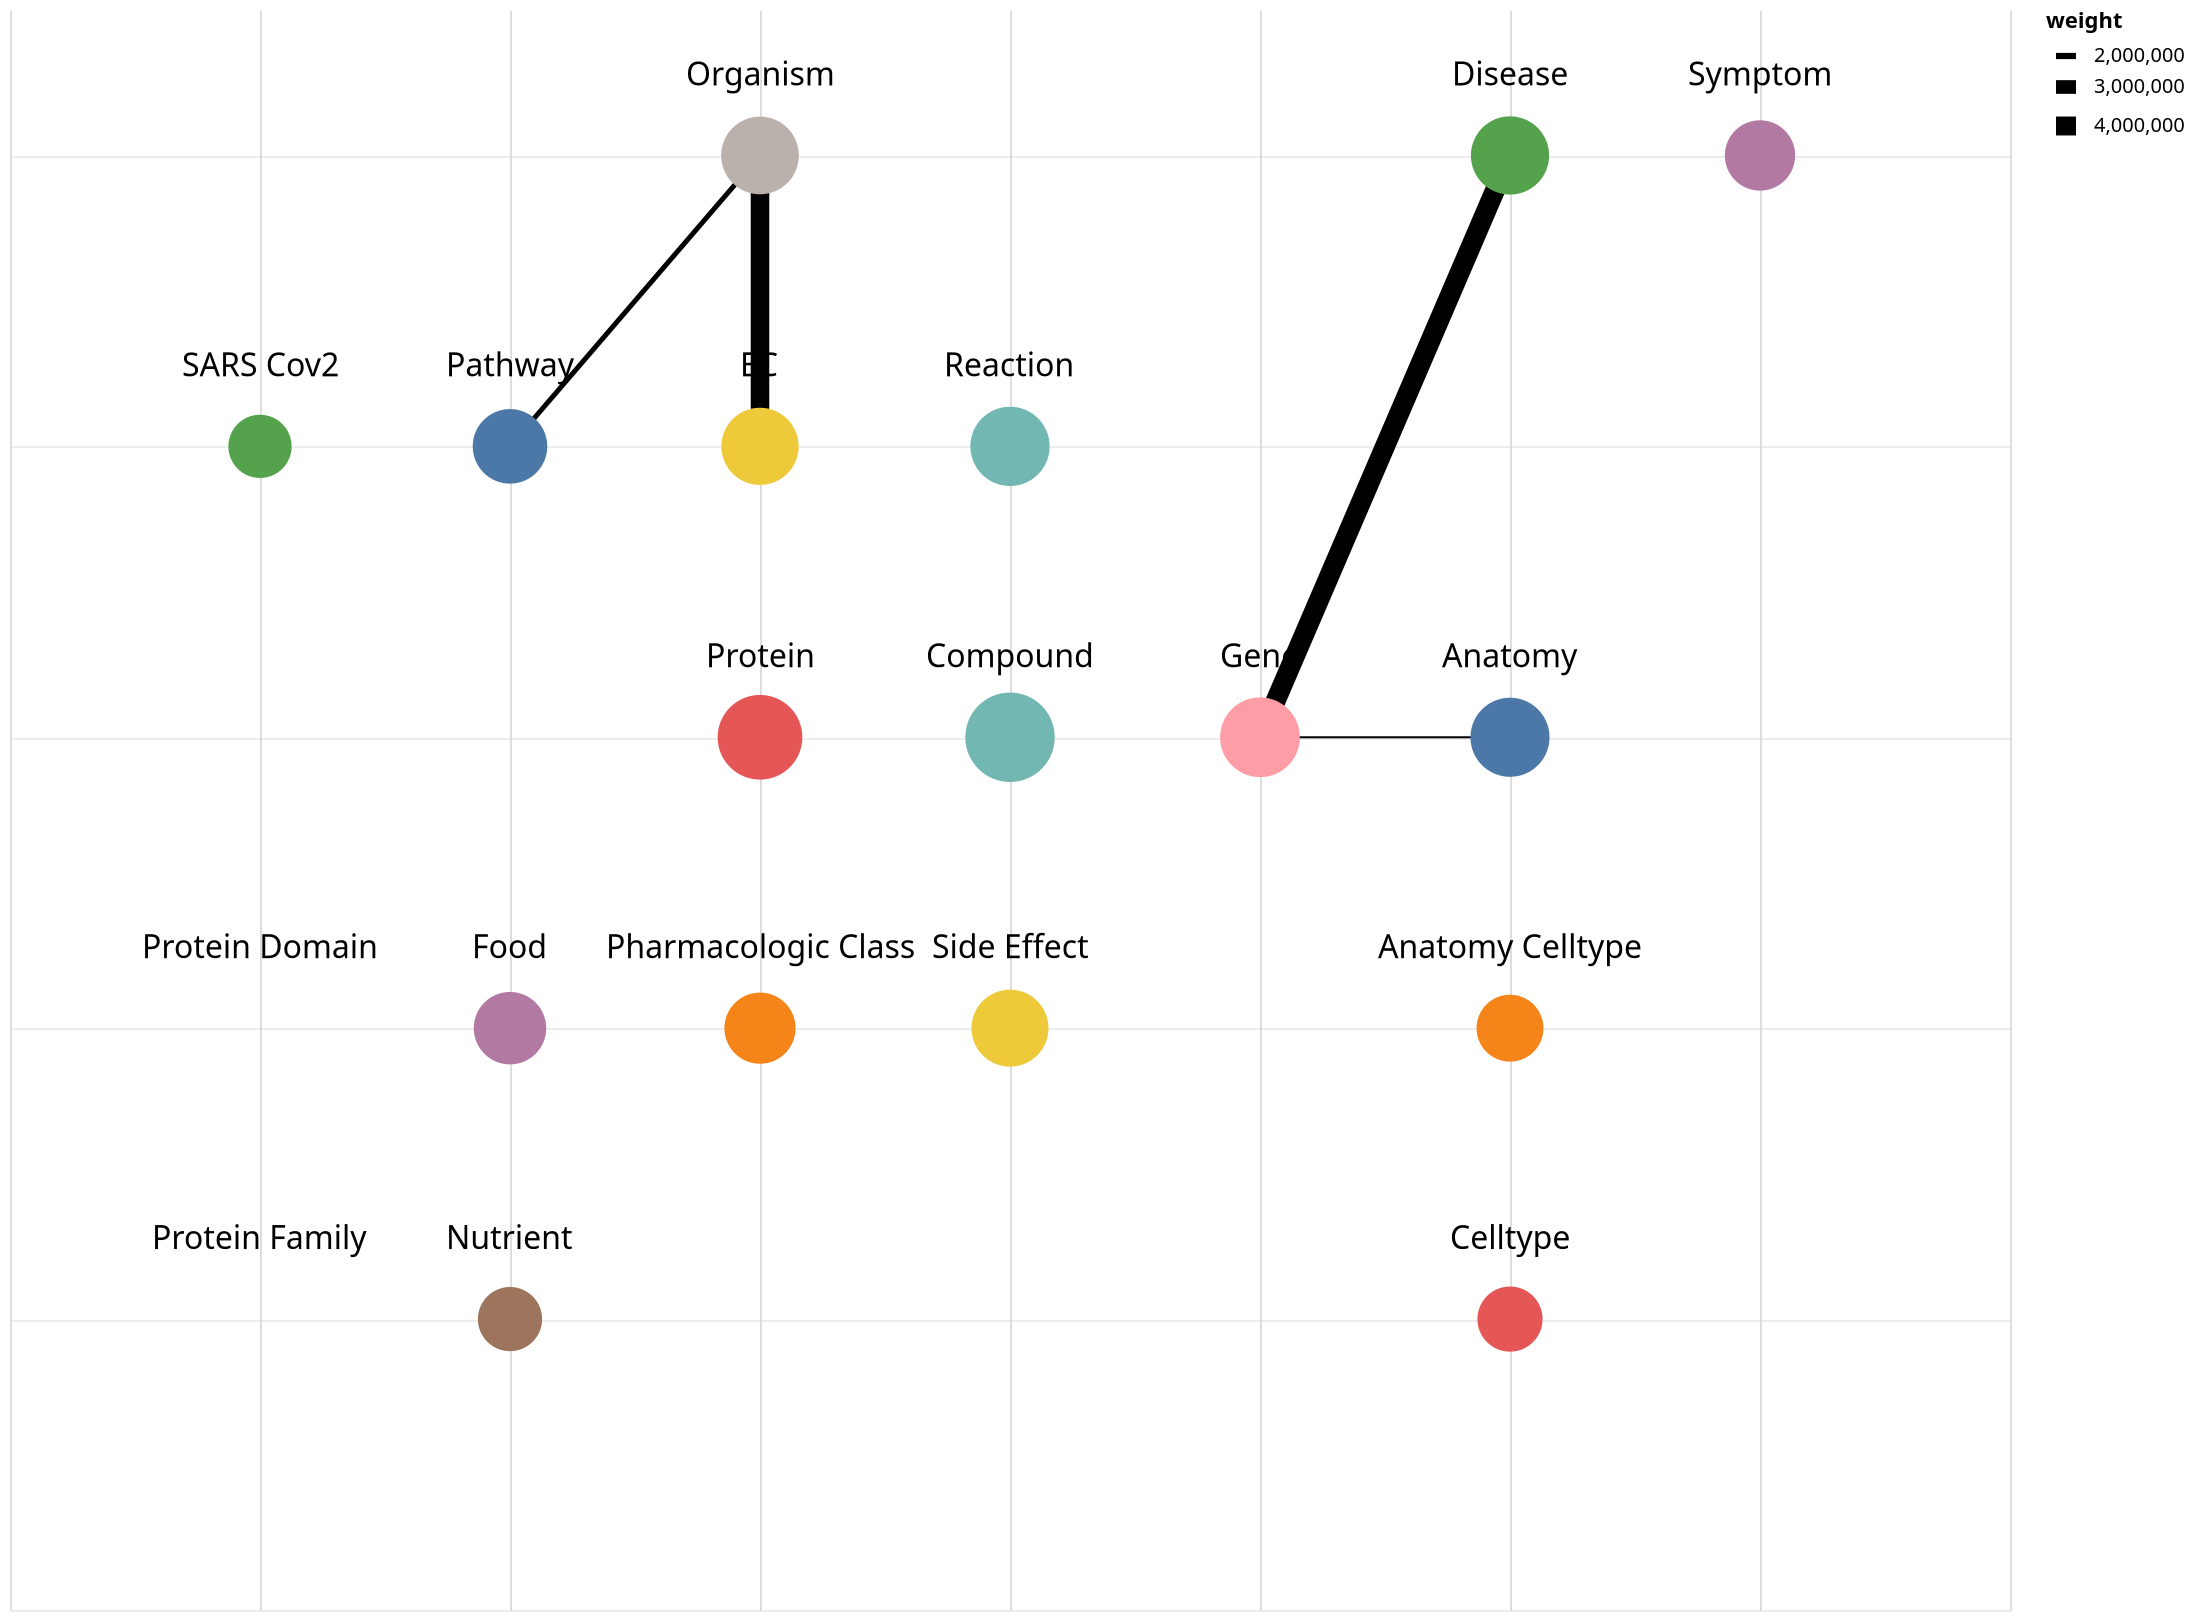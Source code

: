 {
  "$schema": "https://vega.github.io/schema/vega-lite/v5.json",
  "config": {
    "view": {
      "stroke": "transparent"
    }
  },
  "width": 1000,
  "height": 800,
  "data": {
    "values": [
      {"a": 1, "b": 1, "label": "Protein Family"}, 
      {"a": 1, "b": 2, "label": "Protein Domain"},
      {"a": 1, "b": 4, "label": "SARS Cov2", "weight": 27},
      {"a": 2, "b": 1, "label": "Nutrient", "weight": 38},
      {"a": 2, "b": 2, "label": "Food", "weight": 897},
      {"a": 2, "b": 4, "label": "Pathway", "weight": 2128},
      {"a": 3, "b": 2, "label": "Pharmacologic Class", "weight": 534},
      {"a": 3, "b": 3, "label": "Protein", "weight": 196097},
      {"a": 3, "b": 4, "label": "EC", "weight": 6682},
      {"a": 3, "b": 5, "label": "Organism", "weight": 8109},
      {"a": 4, "b": 2, "label": "Side Effect", "weight": 6061},
      {"a": 4, "b": 3, "label": "Compound", "weight": 1967305},
      {"a": 4, "b": 4, "label": "Reaction", "weight": 16320},
      {"a": 5, "b": 3, "label": "Gene", "weight": 19989},
      {"a": 6, "b": 1, "label": "Celltype", "weight": 54},
      {"a": 6, "b": 2, "label": "Anatomy Celltype", "weight": 102},
      {"a": 6, "b": 3, "label": "Anatomy", "weight": 14939},
      {"a": 6, "b": 5, "label": "Disease", "weight": 10209},
      {"a": 7, "b": 5, "label": "Symptom", "weight": 386}
    ]
  },
  "layer": [
    {
      "data": {
        "values": [
          {"a1": 5, "b1": 3, "a2": 6, "b2": 5, "edge_type": "ASSOCIATES_DaG", "weight": 4241843}, 
          {"a1": 3, "b1": 4, "a2": 3, "b2": 5, "edge_type": "INCLUDES_OiEC", "weight": 3916234},
          {"a1": 2, "b1": 4, "a2": 3, "b2": 5, "edge_type": "INCLUDES_OiPW", "weight": 1866743},
          {"a1": 6, "b1": 3, "a2": 5, "b2": 3, "edge_type": "EXPRESSES_AeG", "weight": 1585845}
        ]
      },
      "mark": {
        "type": "rule"
      },
      "encoding": {
        "x": {
          "field": "a1",
          "type": "quantitative"
        },
        "y": {
          "field": "b1",
          "type": "quantitative"
        },
        "x2": {
          "field": "a2"
        },
        "y2": {
          "field": "b2"
        },
        "strokeWidth": {
          "field": "weight",
          "scale": {
            "type": "log",
            "range": [1, 10]
          }
        },
        "tooltip": [
          {
            "field": "edge_type",
            "title": "Link type",
            "type": "nominal"
          },
          {
            "field": "weight",
            "title": "#Links",
            "type": "quantitative"
          }
        ]
      }
    },
    {
      "mark": {
        "type": "circle",
        "opacity": 1
      },
      "encoding": {
        "x": {
          "field": "a",
          "type": "quantitative",
          "axis": {
            "tickCount": 7,
            "domain": false,
            "labels": false,
            "ticks": false,
            "title": null
          },
          "scale": {
            "domain": [0.5, 7.5]
          }
        },
        "y": {
          "field": "b",
          "type": "quantitative",
          "axis": {
            "tickCount": 5,
            "domain": false,
            "labels": false,
            "ticks": false,
            "title": null,
            "gridOpacity": 0.5
          },
          "scale": {
            "domain": [0.5, 5.5]
          }
        },
        "color": {
          "field": "label",
          "legend": null
        },
        "size": {
          "field": "weight",
          "type": "quantitative",
          "scale": {
            "type": "log",
            "range": [1000, 2000]
          },
          "legend": null
        }
      }
    },
    {
      "mark": {
        "type": "text", 
        "dy": -40, 
        "fontSize": 16
      },
      "encoding": {
        "text": {
          "field": "label", 
          "type": "nominal"
        },
        "x": {
          "field": "a",
          "type": "quantitative"
        },
        "y": {
          "field": "b",
          "type": "quantitative"
        }
      }
    }
  ]
}
